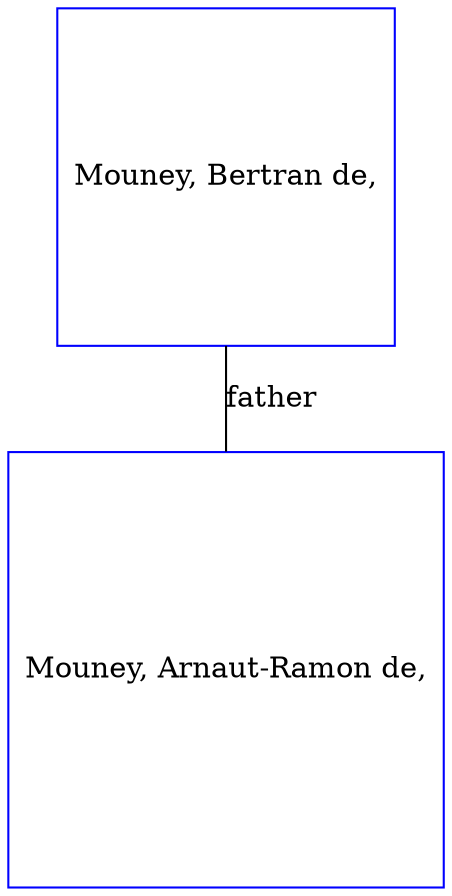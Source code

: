 digraph D {
    edge [dir=none];    node [shape=box];    "003763"   [label="Mouney, Arnaut-Ramon de,", shape=box, regular=1, color="blue"] ;
"003764"   [label="Mouney, Bertran de,", shape=box, regular=1, color="blue"] ;
003764->003763 [label="father",arrowsize=0.0]; 
}